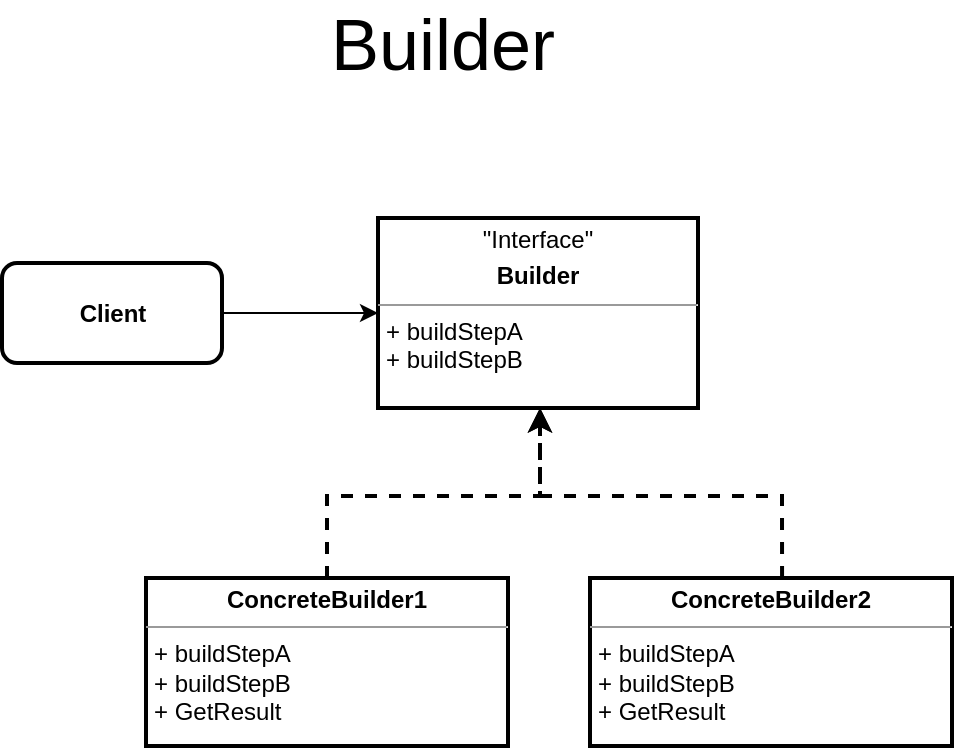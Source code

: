 <mxfile version="14.8.5" type="device"><diagram name="Page-1" id="c4acf3e9-155e-7222-9cf6-157b1a14988f"><mxGraphModel dx="813" dy="454" grid="0" gridSize="10" guides="1" tooltips="1" connect="1" arrows="1" fold="1" page="1" pageScale="1" pageWidth="850" pageHeight="1100" background="none" math="0" shadow="0"><root><mxCell id="0"/><mxCell id="1" parent="0"/><mxCell id="Gnr0yDt9QQ8g0LjmNMmj-38" value="&lt;p style=&quot;margin: 0px ; margin-top: 4px ; text-align: center&quot;&gt;&quot;Interface&quot;&lt;/p&gt;&lt;p style=&quot;margin: 0px ; margin-top: 4px ; text-align: center&quot;&gt;&lt;b&gt;Builder&lt;/b&gt;&lt;/p&gt;&lt;hr size=&quot;1&quot;&gt;&lt;p style=&quot;margin: 0px ; margin-left: 4px&quot;&gt;+ buildStepA&lt;/p&gt;&lt;p style=&quot;margin: 0px ; margin-left: 4px&quot;&gt;+ buildStepB&lt;/p&gt;" style="verticalAlign=top;align=left;overflow=fill;fontSize=12;fontFamily=Helvetica;html=1;strokeWidth=2;" parent="1" vertex="1"><mxGeometry x="405" y="210" width="160" height="95" as="geometry"/></mxCell><mxCell id="Gnr0yDt9QQ8g0LjmNMmj-59" style="edgeStyle=orthogonalEdgeStyle;rounded=0;orthogonalLoop=1;jettySize=auto;html=1;entryX=0;entryY=0.5;entryDx=0;entryDy=0;" parent="1" source="Gnr0yDt9QQ8g0LjmNMmj-46" target="Gnr0yDt9QQ8g0LjmNMmj-38" edge="1"><mxGeometry relative="1" as="geometry"><mxPoint x="345" y="246.5" as="targetPoint"/></mxGeometry></mxCell><mxCell id="Gnr0yDt9QQ8g0LjmNMmj-46" value="&lt;b&gt;Client&lt;/b&gt;" style="html=1;rounded=1;strokeWidth=2;" parent="1" vertex="1"><mxGeometry x="217" y="232.5" width="110" height="50" as="geometry"/></mxCell><mxCell id="Gnr0yDt9QQ8g0LjmNMmj-62" value="Builder" style="text;html=1;strokeColor=none;fillColor=none;align=center;verticalAlign=middle;whiteSpace=wrap;rounded=0;fontSize=36;fontStyle=0;spacingTop=0;spacingLeft=0;" parent="1" vertex="1"><mxGeometry x="330" y="103" width="215" height="40" as="geometry"/></mxCell><mxCell id="oHmb-REYbCbAcxUx24_l-5" style="edgeStyle=orthogonalEdgeStyle;rounded=0;orthogonalLoop=1;jettySize=auto;html=1;entryX=0.5;entryY=1;entryDx=0;entryDy=0;dashed=1;strokeWidth=2;" parent="1" edge="1"><mxGeometry relative="1" as="geometry"><mxPoint x="607.034" y="390.0" as="sourcePoint"/><Array as="points"><mxPoint x="607" y="349"/><mxPoint x="486" y="349"/></Array><mxPoint x="486" y="305" as="targetPoint"/></mxGeometry></mxCell><mxCell id="oHmb-REYbCbAcxUx24_l-8" style="edgeStyle=orthogonalEdgeStyle;rounded=0;orthogonalLoop=1;jettySize=auto;html=1;entryX=0.5;entryY=1;entryDx=0;entryDy=0;dashed=1;strokeWidth=2;" parent="1" edge="1"><mxGeometry relative="1" as="geometry"><mxPoint x="379.5" y="390" as="sourcePoint"/><mxPoint x="486" y="305" as="targetPoint"/><Array as="points"><mxPoint x="380" y="349"/><mxPoint x="486" y="349"/></Array></mxGeometry></mxCell><mxCell id="oHmb-REYbCbAcxUx24_l-6" value="&lt;p style=&quot;margin: 0px ; margin-top: 4px ; text-align: center&quot;&gt;&lt;span style=&quot;font-weight: 700&quot;&gt;ConcreteBuilder1&lt;/span&gt;&lt;br&gt;&lt;/p&gt;&lt;hr size=&quot;1&quot;&gt;&lt;p style=&quot;margin: 0px ; margin-left: 4px&quot;&gt;+ buildStepA&lt;br&gt;&lt;/p&gt;&lt;p style=&quot;margin: 0px ; margin-left: 4px&quot;&gt;+ buildStepB&lt;/p&gt;&lt;p style=&quot;margin: 0px ; margin-left: 4px&quot;&gt;+ GetResult&lt;/p&gt;" style="verticalAlign=top;align=left;overflow=fill;fontSize=12;fontFamily=Helvetica;html=1;strokeWidth=2;" parent="1" vertex="1"><mxGeometry x="289" y="390" width="181" height="84" as="geometry"/></mxCell><mxCell id="oHmb-REYbCbAcxUx24_l-7" value="&lt;p style=&quot;margin: 0px ; margin-top: 4px ; text-align: center&quot;&gt;&lt;span style=&quot;font-weight: 700&quot;&gt;ConcreteBuilder2&lt;/span&gt;&lt;br&gt;&lt;/p&gt;&lt;hr size=&quot;1&quot;&gt;&lt;p style=&quot;margin: 0px 0px 0px 4px&quot;&gt;+ buildStepA&lt;br&gt;&lt;/p&gt;&lt;p style=&quot;margin: 0px 0px 0px 4px&quot;&gt;+ buildStepB&lt;/p&gt;&lt;p style=&quot;margin: 0px 0px 0px 4px&quot;&gt;+ GetResult&lt;/p&gt;" style="verticalAlign=top;align=left;overflow=fill;fontSize=12;fontFamily=Helvetica;html=1;strokeWidth=2;" parent="1" vertex="1"><mxGeometry x="511" y="390" width="181" height="84" as="geometry"/></mxCell></root></mxGraphModel></diagram></mxfile>